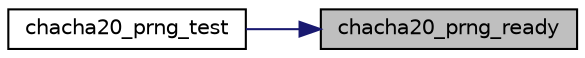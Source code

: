 digraph "chacha20_prng_ready"
{
 // LATEX_PDF_SIZE
  edge [fontname="Helvetica",fontsize="10",labelfontname="Helvetica",labelfontsize="10"];
  node [fontname="Helvetica",fontsize="10",shape=record];
  rankdir="RL";
  Node49 [label="chacha20_prng_ready",height=0.2,width=0.4,color="black", fillcolor="grey75", style="filled", fontcolor="black",tooltip="Make the PRNG ready to read from."];
  Node49 -> Node50 [dir="back",color="midnightblue",fontsize="10",style="solid"];
  Node50 [label="chacha20_prng_test",height=0.2,width=0.4,color="black", fillcolor="white", style="filled",URL="$chacha20_8c.html#a1c178a6f1b7255371d3340913c29b64a",tooltip="PRNG self-test."];
}
